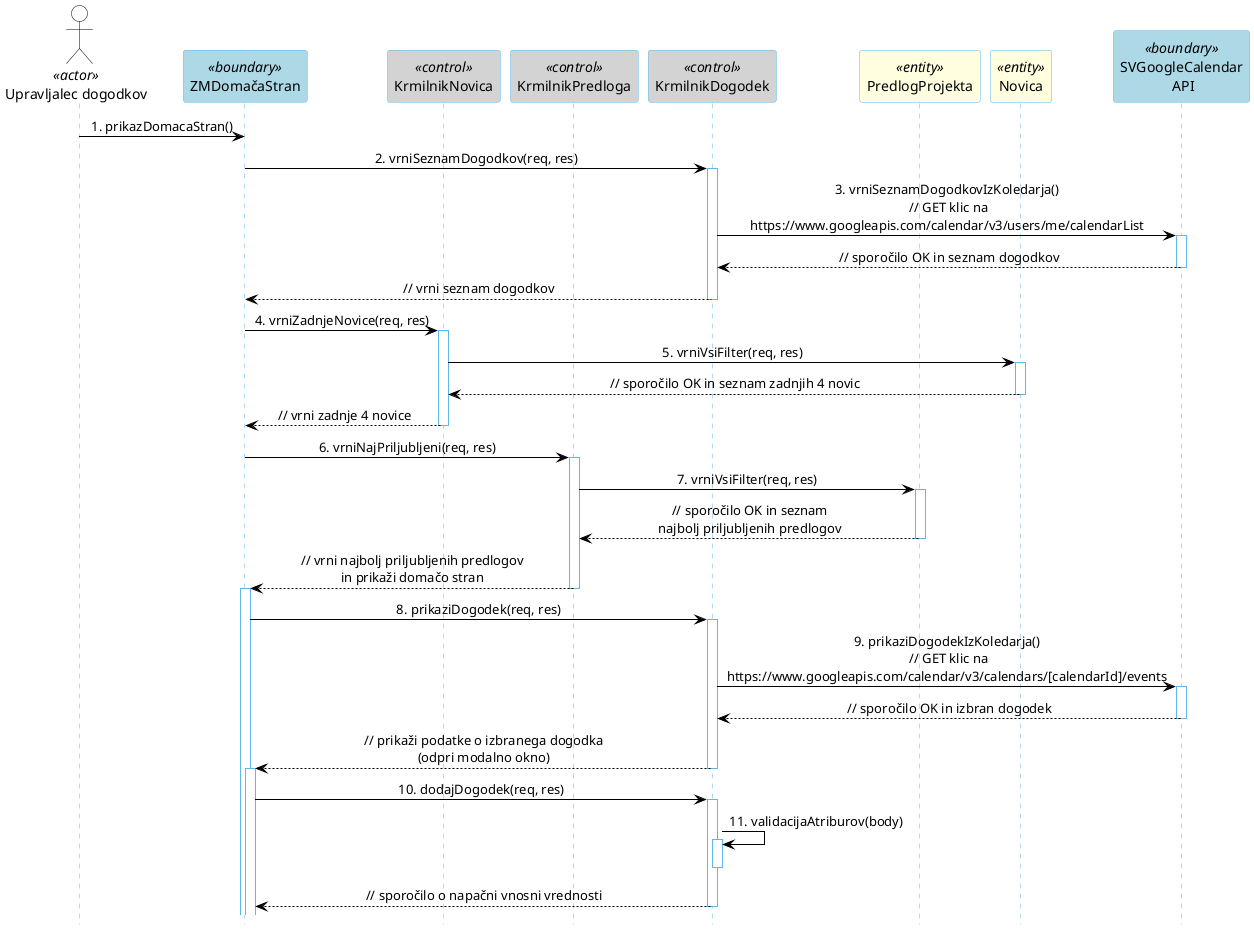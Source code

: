 @startuml
hide footbox

skinparam backgroundcolor transparent
skinparam defaultTextAlignment center
skinparam actorBorderColor black
skinparam actorBackgroundColor white
skinparam arrowColor black  
skinparam sequenceLifeLineBorderColor #5FB8EC
skinparam sequenceParticipantBorderColor #5FB8EC
skinparam sequenceParticipantBackgroundColor white


actor "Upravljalec dogodkov" as Prijavljen <<actor>>
participant "ZMDomačaStran" as DomacaStran <<boundary>>  #lightBlue
participant "KrmilnikNovica" as NKrmilnik <<control>> #lightGray
participant "KrmilnikPredloga" as PKrmilnik <<control>> #lightGray
participant "KrmilnikDogodek" as DKrmilnik <<control>> #lightGray
participant "PredlogProjekta" as Predloga <<entity>> #lightYellow
participant Novica <<entity>> #lightYellow
participant "SVGoogleCalendar\n API" as Dogodek <<boundary>>  #lightBlue

Prijavljen -> DomacaStran: 1. prikazDomacaStran()

DomacaStran -> DKrmilnik: 2. vrniSeznamDogodkov(req, res)
activate DKrmilnik
DKrmilnik -> Dogodek: 3. vrniSeznamDogodkovIzKoledarja()\n // GET klic na\nhttps://www.googleapis.com/calendar/v3/users/me/calendarList
activate Dogodek
DKrmilnik <-- Dogodek: // sporočilo OK in seznam dogodkov
deactivate Dogodek
DomacaStran <-- DKrmilnik: // vrni seznam dogodkov
deactivate DKrmilnik
DomacaStran -> NKrmilnik: 4. vrniZadnjeNovice(req, res)
activate NKrmilnik
NKrmilnik -> Novica: 5. vrniVsiFilter(req, res)
activate Novica
NKrmilnik <-- Novica: // sporočilo OK in seznam zadnjih 4 novic
deactivate Novica
DomacaStran <-- NKrmilnik: // vrni zadnje 4 novice
deactivate NKrmilnik
DomacaStran -> PKrmilnik: 6. vrniNajPriljubljeni(req, res)
activate PKrmilnik
PKrmilnik -> Predloga: 7. vrniVsiFilter(req, res)
activate Predloga
PKrmilnik <-- Predloga: // sporočilo OK in seznam\nnajbolj priljubljenih predlogov
deactivate Predloga
DomacaStran <-- PKrmilnik: // vrni najbolj priljubljenih predlogov\nin prikaži domačo stran
deactivate PKrmilnik
activate DomacaStran
DomacaStran -> DKrmilnik: 8. prikaziDogodek(req, res)
activate DKrmilnik
DKrmilnik -> Dogodek: 9. prikaziDogodekIzKoledarja()\n // GET klic na\nhttps://www.googleapis.com/calendar/v3/calendars/[calendarId]/events
activate Dogodek
DKrmilnik <-- Dogodek: // sporočilo OK in izbran dogodek
deactivate Dogodek
DomacaStran <-- DKrmilnik: // prikaži podatke o izbranega dogodka\n(odpri modalno okno)
deactivate DKrmilnik
activate DomacaStran
DomacaStran -> DKrmilnik: 10. dodajDogodek(req, res)
activate DKrmilnik
DKrmilnik -> DKrmilnik: 11. validacijaAtriburov(body)
activate DKrmilnik
deactivate DKrmilnik
DomacaStran <-- DKrmilnik: // sporočilo o napačni vnosni vrednosti
deactivate DKrmilnik
@enduml